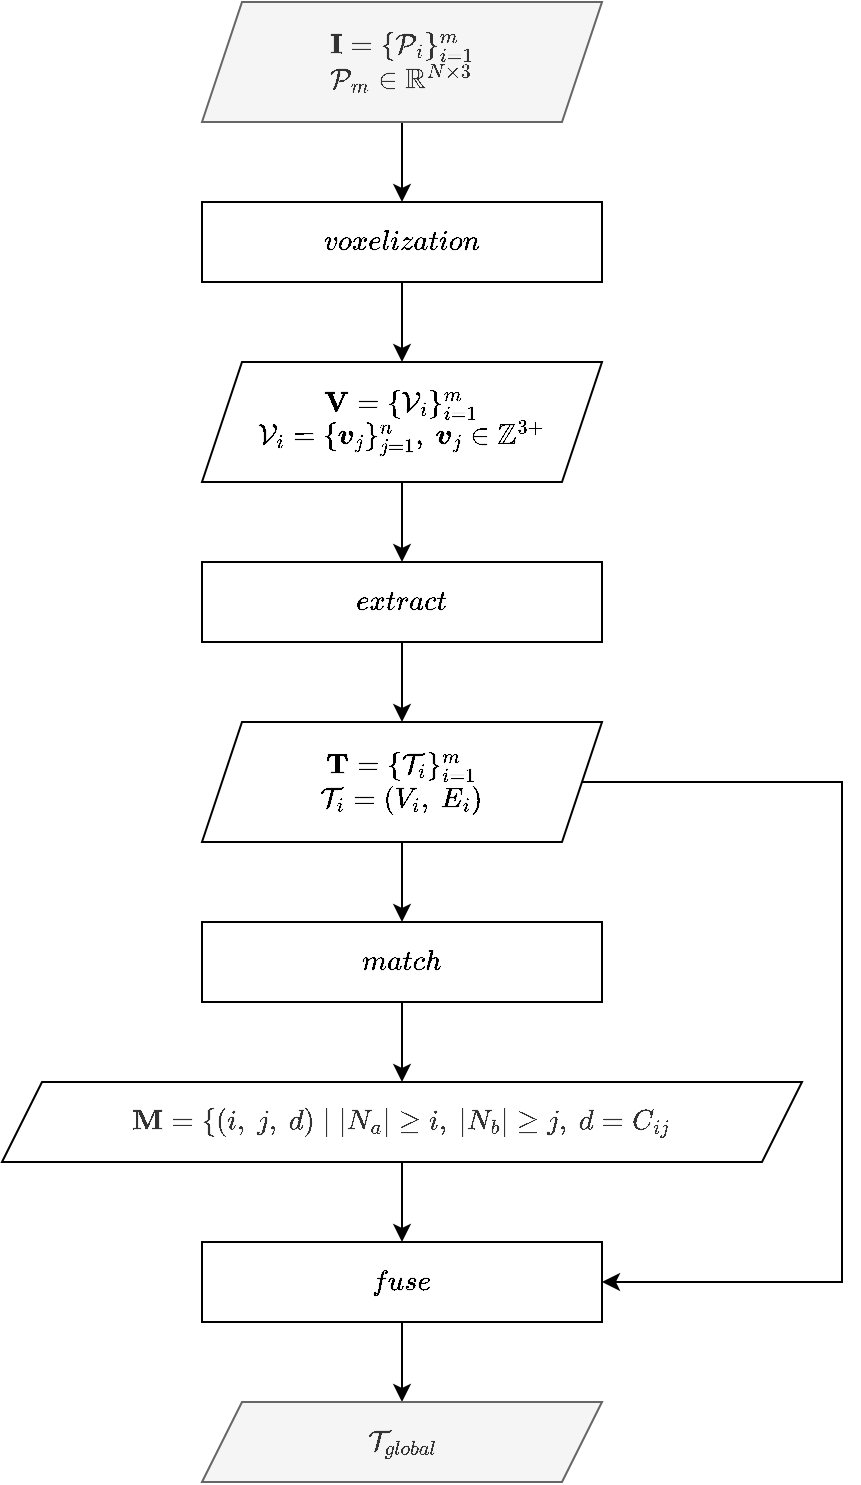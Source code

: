 <mxfile version="20.2.3" type="device" pages="4"><diagram id="SsSI85SUNnlSA7xlqWHE" name="All"><mxGraphModel dx="1360" dy="905" grid="1" gridSize="10" guides="1" tooltips="1" connect="1" arrows="1" fold="1" page="1" pageScale="1" pageWidth="827" pageHeight="1169" math="1" shadow="0"><root><mxCell id="0"/><mxCell id="1" parent="0"/><mxCell id="xeI4swB5w95TQ7HaHunN-5" style="edgeStyle=orthogonalEdgeStyle;rounded=0;orthogonalLoop=1;jettySize=auto;html=1;exitX=0.5;exitY=1;exitDx=0;exitDy=0;entryX=0.5;entryY=0;entryDx=0;entryDy=0;" parent="1" source="xeI4swB5w95TQ7HaHunN-2" target="xeI4swB5w95TQ7HaHunN-4" edge="1"><mxGeometry relative="1" as="geometry"/></mxCell><mxCell id="xeI4swB5w95TQ7HaHunN-2" value="\(voxelization\)" style="rounded=0;whiteSpace=wrap;html=1;" parent="1" vertex="1"><mxGeometry x="300" y="300" width="200" height="40" as="geometry"/></mxCell><mxCell id="xeI4swB5w95TQ7HaHunN-12" style="edgeStyle=orthogonalEdgeStyle;rounded=0;orthogonalLoop=1;jettySize=auto;html=1;exitX=0.5;exitY=1;exitDx=0;exitDy=0;entryX=0.5;entryY=0;entryDx=0;entryDy=0;" parent="1" source="xeI4swB5w95TQ7HaHunN-4" target="xeI4swB5w95TQ7HaHunN-11" edge="1"><mxGeometry relative="1" as="geometry"/></mxCell><mxCell id="xeI4swB5w95TQ7HaHunN-4" value="\(\mathbf{V} = \{\mathcal{V}_i\}_{i=1}^m\)&lt;br&gt;\(\mathcal{V}_i = \{\boldsymbol{v}_j\}_{j=1}^{n},\ \boldsymbol{v}_j \in \mathbb{Z}^{3+}\)" style="shape=parallelogram;perimeter=parallelogramPerimeter;whiteSpace=wrap;html=1;fixedSize=1;" parent="1" vertex="1"><mxGeometry x="300" y="380" width="200" height="60" as="geometry"/></mxCell><mxCell id="xeI4swB5w95TQ7HaHunN-14" style="edgeStyle=orthogonalEdgeStyle;rounded=0;orthogonalLoop=1;jettySize=auto;html=1;exitX=0.5;exitY=1;exitDx=0;exitDy=0;entryX=0.5;entryY=0;entryDx=0;entryDy=0;" parent="1" source="xeI4swB5w95TQ7HaHunN-11" target="xeI4swB5w95TQ7HaHunN-13" edge="1"><mxGeometry relative="1" as="geometry"/></mxCell><mxCell id="xeI4swB5w95TQ7HaHunN-11" value="\(extract\)" style="rounded=0;whiteSpace=wrap;html=1;" parent="1" vertex="1"><mxGeometry x="300" y="480" width="200" height="40" as="geometry"/></mxCell><mxCell id="xeI4swB5w95TQ7HaHunN-40" style="edgeStyle=orthogonalEdgeStyle;rounded=0;orthogonalLoop=1;jettySize=auto;html=1;exitX=0.5;exitY=1;exitDx=0;exitDy=0;entryX=0.5;entryY=0;entryDx=0;entryDy=0;" parent="1" source="xeI4swB5w95TQ7HaHunN-13" target="xeI4swB5w95TQ7HaHunN-25" edge="1"><mxGeometry relative="1" as="geometry"/></mxCell><mxCell id="xeI4swB5w95TQ7HaHunN-41" style="edgeStyle=orthogonalEdgeStyle;rounded=0;orthogonalLoop=1;jettySize=auto;html=1;exitX=1;exitY=0.5;exitDx=0;exitDy=0;entryX=1;entryY=0.5;entryDx=0;entryDy=0;" parent="1" source="xeI4swB5w95TQ7HaHunN-13" target="xeI4swB5w95TQ7HaHunN-29" edge="1"><mxGeometry relative="1" as="geometry"><Array as="points"><mxPoint x="620" y="590"/><mxPoint x="620" y="840"/></Array></mxGeometry></mxCell><mxCell id="xeI4swB5w95TQ7HaHunN-13" value="\(\mathbf{T} = \{\mathcal{T}_i\}_{i=1}^{m}\)&lt;br&gt;\(\mathcal{T}_i = (V_i,\ E_i)\)" style="shape=parallelogram;perimeter=parallelogramPerimeter;whiteSpace=wrap;html=1;fixedSize=1;" parent="1" vertex="1"><mxGeometry x="300" y="560" width="200" height="60" as="geometry"/></mxCell><mxCell id="xeI4swB5w95TQ7HaHunN-39" style="edgeStyle=orthogonalEdgeStyle;rounded=0;orthogonalLoop=1;jettySize=auto;html=1;exitX=0.5;exitY=1;exitDx=0;exitDy=0;entryX=0.5;entryY=0;entryDx=0;entryDy=0;" parent="1" source="xeI4swB5w95TQ7HaHunN-20" target="xeI4swB5w95TQ7HaHunN-2" edge="1"><mxGeometry relative="1" as="geometry"/></mxCell><mxCell id="xeI4swB5w95TQ7HaHunN-20" value="\(\mathbf{I} = \{\mathcal{P}_i\}_{i=1}^{m}\)&lt;br&gt;\(\mathcal{P}_m \in \mathbb{R}^{N \times 3}\)" style="shape=parallelogram;perimeter=parallelogramPerimeter;whiteSpace=wrap;html=1;fixedSize=1;fillColor=#f5f5f5;strokeColor=#666666;fontColor=#333333;" parent="1" vertex="1"><mxGeometry x="300" y="200" width="200" height="60" as="geometry"/></mxCell><mxCell id="xeI4swB5w95TQ7HaHunN-28" style="edgeStyle=orthogonalEdgeStyle;rounded=0;orthogonalLoop=1;jettySize=auto;html=1;exitX=0.5;exitY=1;exitDx=0;exitDy=0;entryX=0.5;entryY=0;entryDx=0;entryDy=0;" parent="1" source="xeI4swB5w95TQ7HaHunN-25" target="xeI4swB5w95TQ7HaHunN-27" edge="1"><mxGeometry relative="1" as="geometry"/></mxCell><mxCell id="xeI4swB5w95TQ7HaHunN-25" value="\(match\)" style="rounded=0;whiteSpace=wrap;html=1;" parent="1" vertex="1"><mxGeometry x="300" y="660" width="200" height="40" as="geometry"/></mxCell><mxCell id="xeI4swB5w95TQ7HaHunN-30" style="edgeStyle=orthogonalEdgeStyle;rounded=0;orthogonalLoop=1;jettySize=auto;html=1;exitX=0.5;exitY=1;exitDx=0;exitDy=0;entryX=0.5;entryY=0;entryDx=0;entryDy=0;" parent="1" source="xeI4swB5w95TQ7HaHunN-27" target="xeI4swB5w95TQ7HaHunN-29" edge="1"><mxGeometry relative="1" as="geometry"/></mxCell><mxCell id="xeI4swB5w95TQ7HaHunN-27" value="&lt;span style=&quot;color: rgb(51, 51, 51);&quot;&gt;\(\mathbf{M} = \{(i,\ j,\ d) \mid&amp;nbsp; |N_a| \geq i,\ |N_b|\geq j,\ d = C_{ij}\)&lt;/span&gt;" style="shape=parallelogram;perimeter=parallelogramPerimeter;whiteSpace=wrap;html=1;fixedSize=1;" parent="1" vertex="1"><mxGeometry x="200" y="740" width="400" height="40" as="geometry"/></mxCell><mxCell id="xeI4swB5w95TQ7HaHunN-32" style="edgeStyle=orthogonalEdgeStyle;rounded=0;orthogonalLoop=1;jettySize=auto;html=1;exitX=0.5;exitY=1;exitDx=0;exitDy=0;entryX=0.5;entryY=0;entryDx=0;entryDy=0;" parent="1" source="xeI4swB5w95TQ7HaHunN-29" target="xeI4swB5w95TQ7HaHunN-31" edge="1"><mxGeometry relative="1" as="geometry"/></mxCell><mxCell id="xeI4swB5w95TQ7HaHunN-29" value="\(fuse\)" style="rounded=0;whiteSpace=wrap;html=1;" parent="1" vertex="1"><mxGeometry x="300" y="820" width="200" height="40" as="geometry"/></mxCell><mxCell id="xeI4swB5w95TQ7HaHunN-31" value="\(\mathcal{T}_{global}\)" style="shape=parallelogram;perimeter=parallelogramPerimeter;whiteSpace=wrap;html=1;fixedSize=1;fillColor=#f5f5f5;strokeColor=#666666;fontColor=#333333;" parent="1" vertex="1"><mxGeometry x="300" y="900" width="200" height="40" as="geometry"/></mxCell></root></mxGraphModel></diagram><diagram id="JKsJAAB_P-0Mnz6x_KZa" name="Map extract"><mxGraphModel dx="533" dy="905" grid="1" gridSize="10" guides="1" tooltips="1" connect="1" arrows="1" fold="1" page="1" pageScale="1" pageWidth="827" pageHeight="1169" math="1" shadow="0"><root><mxCell id="0"/><mxCell id="1" parent="0"/><mxCell id="jEVakeDv9VU-7JQBtj2a-4" value="\(\mathcal{T}= (V,\ E),\ V \in \mathcal{R},\ V \subset \mathcal{V}\)" style="shape=parallelogram;perimeter=parallelogramPerimeter;whiteSpace=wrap;html=1;fixedSize=1;fillColor=#f5f5f5;fontColor=#333333;strokeColor=#666666;" parent="1" vertex="1"><mxGeometry x="2110" y="360" width="280" height="40" as="geometry"/></mxCell><mxCell id="jEVakeDv9VU-7JQBtj2a-3" value="\(\mathcal{T}= (V,\ E),\ V \in \mathcal{R},\ V \subset \mathcal{V}\)" style="shape=parallelogram;perimeter=parallelogramPerimeter;whiteSpace=wrap;html=1;fixedSize=1;fillColor=#f5f5f5;fontColor=#333333;strokeColor=#666666;" parent="1" vertex="1"><mxGeometry x="2100" y="360" width="280" height="40" as="geometry"/></mxCell><mxCell id="jEVakeDv9VU-7JQBtj2a-2" value="\(\mathcal{V}=\{\boldsymbol{v}_j\}_{j=1}^{n},\ \boldsymbol{v}_j \in \mathbb{Z}^{3+}\)" style="shape=parallelogram;perimeter=parallelogramPerimeter;whiteSpace=wrap;html=1;fixedSize=1;fillColor=#f5f5f5;fontColor=#333333;strokeColor=#666666;" parent="1" vertex="1"><mxGeometry x="1020" y="80" width="200" height="40" as="geometry"/></mxCell><mxCell id="jEVakeDv9VU-7JQBtj2a-1" value="\(\mathcal{V}=\{\boldsymbol{v}_j\}_{j=1}^{n},\ \boldsymbol{v}_j \in \mathbb{Z}^{3+}\)" style="shape=parallelogram;perimeter=parallelogramPerimeter;whiteSpace=wrap;html=1;fixedSize=1;fillColor=#f5f5f5;fontColor=#333333;strokeColor=#666666;" parent="1" vertex="1"><mxGeometry x="1010" y="80" width="200" height="40" as="geometry"/></mxCell><mxCell id="D-E9Be-YvBmKnxp2uU00-13" style="edgeStyle=orthogonalEdgeStyle;rounded=0;orthogonalLoop=1;jettySize=auto;html=1;exitX=0.5;exitY=1;exitDx=0;exitDy=0;" parent="1" source="D-E9Be-YvBmKnxp2uU00-1" target="D-E9Be-YvBmKnxp2uU00-2" edge="1"><mxGeometry relative="1" as="geometry"/></mxCell><mxCell id="D-E9Be-YvBmKnxp2uU00-60" style="edgeStyle=orthogonalEdgeStyle;rounded=0;orthogonalLoop=1;jettySize=auto;html=1;exitX=1;exitY=0.5;exitDx=0;exitDy=0;entryX=0;entryY=0.5;entryDx=0;entryDy=0;jumpStyle=arc;jumpSize=14;dashed=1;" parent="1" source="D-E9Be-YvBmKnxp2uU00-1" target="D-E9Be-YvBmKnxp2uU00-34" edge="1"><mxGeometry relative="1" as="geometry"><Array as="points"><mxPoint x="1340" y="100"/><mxPoint x="1340" y="460"/></Array></mxGeometry></mxCell><mxCell id="D-E9Be-YvBmKnxp2uU00-1" value="\(\mathcal{V}=\{\boldsymbol{v}_j\}_{j=1}^{n},\ \boldsymbol{v}_j \in \mathbb{Z}^{3+}\)" style="shape=parallelogram;perimeter=parallelogramPerimeter;whiteSpace=wrap;html=1;fixedSize=1;fillColor=#f5f5f5;fontColor=#333333;strokeColor=#666666;" parent="1" vertex="1"><mxGeometry x="1000" y="80" width="200" height="40" as="geometry"/></mxCell><mxCell id="D-E9Be-YvBmKnxp2uU00-8" style="edgeStyle=orthogonalEdgeStyle;rounded=0;orthogonalLoop=1;jettySize=auto;html=1;exitX=0.5;exitY=1;exitDx=0;exitDy=0;entryX=0.5;entryY=0;entryDx=0;entryDy=0;" parent="1" source="D-E9Be-YvBmKnxp2uU00-2" target="D-E9Be-YvBmKnxp2uU00-6" edge="1"><mxGeometry relative="1" as="geometry"/></mxCell><mxCell id="D-E9Be-YvBmKnxp2uU00-2" value="\(convolve\)" style="rounded=0;whiteSpace=wrap;html=1;" parent="1" vertex="1"><mxGeometry x="1000" y="160" width="200" height="40" as="geometry"/></mxCell><mxCell id="D-E9Be-YvBmKnxp2uU00-12" style="edgeStyle=orthogonalEdgeStyle;rounded=0;orthogonalLoop=1;jettySize=auto;html=1;exitX=0.5;exitY=1;exitDx=0;exitDy=0;entryX=0;entryY=0.5;entryDx=0;entryDy=0;" parent="1" source="D-E9Be-YvBmKnxp2uU00-3" target="D-E9Be-YvBmKnxp2uU00-2" edge="1"><mxGeometry relative="1" as="geometry"/></mxCell><mxCell id="D-E9Be-YvBmKnxp2uU00-3" value="\(\mathcal{K}_{stick}\)" style="shape=parallelogram;perimeter=parallelogramPerimeter;whiteSpace=wrap;html=1;fixedSize=1;" parent="1" vertex="1"><mxGeometry x="850" y="120" width="130" height="40" as="geometry"/></mxCell><mxCell id="D-E9Be-YvBmKnxp2uU00-11" style="edgeStyle=orthogonalEdgeStyle;rounded=0;orthogonalLoop=1;jettySize=auto;html=1;exitX=0.5;exitY=1;exitDx=0;exitDy=0;entryX=0.5;entryY=0;entryDx=0;entryDy=0;" parent="1" source="D-E9Be-YvBmKnxp2uU00-6" target="D-E9Be-YvBmKnxp2uU00-10" edge="1"><mxGeometry relative="1" as="geometry"/></mxCell><mxCell id="D-E9Be-YvBmKnxp2uU00-6" value="\(\mathcal{V}_{unobstructed}=\{\boldsymbol{v} \mid \boldsymbol{v}&amp;nbsp;\in convolve(\mathcal{V},\ \mathcal{K}_{stick}),\ \boldsymbol{v}_{obstruction} = 0\}\)" style="shape=parallelogram;perimeter=parallelogramPerimeter;whiteSpace=wrap;html=1;fixedSize=1;" parent="1" vertex="1"><mxGeometry x="880" y="240" width="440" height="40" as="geometry"/></mxCell><mxCell id="D-E9Be-YvBmKnxp2uU00-18" style="edgeStyle=orthogonalEdgeStyle;rounded=0;orthogonalLoop=1;jettySize=auto;html=1;exitX=0.5;exitY=1;exitDx=0;exitDy=0;entryX=0.5;entryY=0;entryDx=0;entryDy=0;" parent="1" source="D-E9Be-YvBmKnxp2uU00-10" target="D-E9Be-YvBmKnxp2uU00-17" edge="1"><mxGeometry relative="1" as="geometry"/></mxCell><mxCell id="D-E9Be-YvBmKnxp2uU00-10" value="\(dilate\)" style="rounded=0;whiteSpace=wrap;html=1;" parent="1" vertex="1"><mxGeometry x="1000" y="340" width="200" height="40" as="geometry"/></mxCell><mxCell id="D-E9Be-YvBmKnxp2uU00-33" style="edgeStyle=orthogonalEdgeStyle;rounded=0;orthogonalLoop=1;jettySize=auto;html=1;exitX=0.5;exitY=1;exitDx=0;exitDy=0;entryX=0;entryY=0.5;entryDx=0;entryDy=0;" parent="1" source="D-E9Be-YvBmKnxp2uU00-14" target="D-E9Be-YvBmKnxp2uU00-10" edge="1"><mxGeometry relative="1" as="geometry"/></mxCell><mxCell id="D-E9Be-YvBmKnxp2uU00-14" value="\(\mathcal{K}_{dilate}\)" style="shape=parallelogram;perimeter=parallelogramPerimeter;whiteSpace=wrap;html=1;fixedSize=1;" parent="1" vertex="1"><mxGeometry x="850" y="300" width="130" height="40" as="geometry"/></mxCell><mxCell id="D-E9Be-YvBmKnxp2uU00-22" style="edgeStyle=orthogonalEdgeStyle;rounded=0;orthogonalLoop=1;jettySize=auto;html=1;exitX=0.5;exitY=1;exitDx=0;exitDy=0;" parent="1" source="D-E9Be-YvBmKnxp2uU00-16" target="D-E9Be-YvBmKnxp2uU00-21" edge="1"><mxGeometry relative="1" as="geometry"/></mxCell><mxCell id="D-E9Be-YvBmKnxp2uU00-16" value="\(largest\ connected\ component\)" style="rounded=0;whiteSpace=wrap;html=1;" parent="1" vertex="1"><mxGeometry x="960" y="520" width="280" height="40" as="geometry"/></mxCell><mxCell id="D-E9Be-YvBmKnxp2uU00-19" style="edgeStyle=orthogonalEdgeStyle;rounded=0;orthogonalLoop=1;jettySize=auto;html=1;exitX=0.5;exitY=1;exitDx=0;exitDy=0;entryX=0.5;entryY=0;entryDx=0;entryDy=0;" parent="1" source="D-E9Be-YvBmKnxp2uU00-17" target="D-E9Be-YvBmKnxp2uU00-16" edge="1"><mxGeometry relative="1" as="geometry"/></mxCell><mxCell id="D-E9Be-YvBmKnxp2uU00-17" value="\(\mathcal{V}_{dilated},\ \mathcal{V}_{unobstructed} \in \mathcal{V}_{dilated}\)" style="shape=parallelogram;perimeter=parallelogramPerimeter;whiteSpace=wrap;html=1;fixedSize=1;" parent="1" vertex="1"><mxGeometry x="960" y="440" width="280" height="40" as="geometry"/></mxCell><mxCell id="D-E9Be-YvBmKnxp2uU00-59" style="edgeStyle=orthogonalEdgeStyle;rounded=0;orthogonalLoop=1;jettySize=auto;html=1;exitX=0.5;exitY=1;exitDx=0;exitDy=0;entryX=0.5;entryY=0;entryDx=0;entryDy=0;jumpStyle=arc;jumpSize=14;dashed=1;" parent="1" source="D-E9Be-YvBmKnxp2uU00-21" target="D-E9Be-YvBmKnxp2uU00-23" edge="1"><mxGeometry relative="1" as="geometry"><Array as="points"><mxPoint x="1100" y="720"/><mxPoint x="1380" y="720"/><mxPoint x="1380" y="80"/><mxPoint x="1720" y="80"/></Array></mxGeometry></mxCell><mxCell id="D-E9Be-YvBmKnxp2uU00-21" value="\(\mathcal{G}_{navigation} = \{V,\ E\},\ V \in \mathcal{V}_{dilated}\)" style="shape=parallelogram;perimeter=parallelogramPerimeter;whiteSpace=wrap;html=1;fixedSize=1;" parent="1" vertex="1"><mxGeometry x="960" y="600" width="280" height="40" as="geometry"/></mxCell><mxCell id="D-E9Be-YvBmKnxp2uU00-26" style="edgeStyle=orthogonalEdgeStyle;rounded=0;orthogonalLoop=1;jettySize=auto;html=1;exitX=0.5;exitY=1;exitDx=0;exitDy=0;entryX=0.5;entryY=0;entryDx=0;entryDy=0;" parent="1" source="D-E9Be-YvBmKnxp2uU00-23" target="D-E9Be-YvBmKnxp2uU00-25" edge="1"><mxGeometry relative="1" as="geometry"/></mxCell><mxCell id="D-E9Be-YvBmKnxp2uU00-23" value="\(horizontal\ distance\ field\ maxima\)" style="rounded=0;whiteSpace=wrap;html=1;" parent="1" vertex="1"><mxGeometry x="1580" y="120" width="280" height="40" as="geometry"/></mxCell><mxCell id="D-E9Be-YvBmKnxp2uU00-30" style="edgeStyle=orthogonalEdgeStyle;rounded=0;orthogonalLoop=1;jettySize=auto;html=1;exitX=0.5;exitY=1;exitDx=0;exitDy=0;entryX=0.5;entryY=0;entryDx=0;entryDy=0;" parent="1" source="D-E9Be-YvBmKnxp2uU00-25" target="D-E9Be-YvBmKnxp2uU00-29" edge="1"><mxGeometry relative="1" as="geometry"/></mxCell><mxCell id="D-E9Be-YvBmKnxp2uU00-25" value="\(HDF_{max} = \{\boldsymbol{v} \mid dist(\boldsymbol{v}&amp;nbsp;\geq max \{dist(\boldsymbol{v_r}&amp;nbsp;\mid \boldsymbol{v_r}&amp;nbsp;\in radius(\boldsymbol{v},\ r))\}\}\)" style="shape=parallelogram;perimeter=parallelogramPerimeter;whiteSpace=wrap;html=1;fixedSize=1;" parent="1" vertex="1"><mxGeometry x="1500" y="200" width="440" height="40" as="geometry"/></mxCell><mxCell id="D-E9Be-YvBmKnxp2uU00-28" style="edgeStyle=orthogonalEdgeStyle;rounded=0;orthogonalLoop=1;jettySize=auto;html=1;exitX=0.5;exitY=1;exitDx=0;exitDy=0;entryX=0;entryY=0.5;entryDx=0;entryDy=0;" parent="1" source="D-E9Be-YvBmKnxp2uU00-27" target="D-E9Be-YvBmKnxp2uU00-25" edge="1"><mxGeometry relative="1" as="geometry"/></mxCell><mxCell id="D-E9Be-YvBmKnxp2uU00-27" value="\(r \in \mathbb{R}^+\)" style="shape=parallelogram;perimeter=parallelogramPerimeter;whiteSpace=wrap;html=1;fixedSize=1;" parent="1" vertex="1"><mxGeometry x="1370" y="160" width="130" height="40" as="geometry"/></mxCell><mxCell id="D-E9Be-YvBmKnxp2uU00-32" style="edgeStyle=orthogonalEdgeStyle;rounded=0;orthogonalLoop=1;jettySize=auto;html=1;exitX=0.5;exitY=1;exitDx=0;exitDy=0;" parent="1" source="D-E9Be-YvBmKnxp2uU00-29" target="D-E9Be-YvBmKnxp2uU00-31" edge="1"><mxGeometry relative="1" as="geometry"/></mxCell><mxCell id="D-E9Be-YvBmKnxp2uU00-29" value="\(optimal\ view\ estimation\)" style="rounded=0;whiteSpace=wrap;html=1;" parent="1" vertex="1"><mxGeometry x="1620" y="280" width="200" height="40" as="geometry"/></mxCell><mxCell id="D-E9Be-YvBmKnxp2uU00-38" style="edgeStyle=orthogonalEdgeStyle;rounded=0;orthogonalLoop=1;jettySize=auto;html=1;exitX=0.5;exitY=1;exitDx=0;exitDy=0;entryX=0.5;entryY=0;entryDx=0;entryDy=0;" parent="1" source="D-E9Be-YvBmKnxp2uU00-31" target="D-E9Be-YvBmKnxp2uU00-34" edge="1"><mxGeometry relative="1" as="geometry"/></mxCell><mxCell id="D-E9Be-YvBmKnxp2uU00-31" value="\(views = \{\boldsymbol{v_c} + (0, h, 0) \mid \boldsymbol{v} \in HDF_{max}\}\)" style="shape=parallelogram;perimeter=parallelogramPerimeter;whiteSpace=wrap;html=1;fixedSize=1;" parent="1" vertex="1"><mxGeometry x="1540" y="360" width="360" height="40" as="geometry"/></mxCell><mxCell id="D-E9Be-YvBmKnxp2uU00-42" style="edgeStyle=orthogonalEdgeStyle;rounded=0;orthogonalLoop=1;jettySize=auto;html=1;exitX=0.5;exitY=1;exitDx=0;exitDy=0;entryX=0.5;entryY=0;entryDx=0;entryDy=0;" parent="1" source="D-E9Be-YvBmKnxp2uU00-34" target="D-E9Be-YvBmKnxp2uU00-35" edge="1"><mxGeometry relative="1" as="geometry"><Array as="points"><mxPoint x="1720" y="480"/></Array></mxGeometry></mxCell><mxCell id="D-E9Be-YvBmKnxp2uU00-34" value="\(visibility\)" style="rounded=0;whiteSpace=wrap;html=1;" parent="1" vertex="1"><mxGeometry x="1620" y="440" width="200" height="40" as="geometry"/></mxCell><mxCell id="D-E9Be-YvBmKnxp2uU00-41" style="edgeStyle=orthogonalEdgeStyle;rounded=0;orthogonalLoop=1;jettySize=auto;html=1;exitX=0.5;exitY=1;exitDx=0;exitDy=0;entryX=0.5;entryY=0;entryDx=0;entryDy=0;" parent="1" source="D-E9Be-YvBmKnxp2uU00-35" target="D-E9Be-YvBmKnxp2uU00-37" edge="1"><mxGeometry relative="1" as="geometry"/></mxCell><mxCell id="D-E9Be-YvBmKnxp2uU00-35" value="\(visibility_{views} = \{visibility(\boldsymbol{x}) \mid \boldsymbol{x} \in views\}\)" style="shape=parallelogram;perimeter=parallelogramPerimeter;whiteSpace=wrap;html=1;fixedSize=1;" parent="1" vertex="1"><mxGeometry x="1540" y="520" width="360" height="40" as="geometry"/></mxCell><mxCell id="D-E9Be-YvBmKnxp2uU00-45" style="edgeStyle=orthogonalEdgeStyle;rounded=0;orthogonalLoop=1;jettySize=auto;html=1;exitX=0.5;exitY=1;exitDx=0;exitDy=0;entryX=0.5;entryY=0;entryDx=0;entryDy=0;" parent="1" source="D-E9Be-YvBmKnxp2uU00-36" target="D-E9Be-YvBmKnxp2uU00-44" edge="1"><mxGeometry relative="1" as="geometry"><Array as="points"><mxPoint x="1720" y="740"/><mxPoint x="1720" y="740"/></Array></mxGeometry></mxCell><mxCell id="D-E9Be-YvBmKnxp2uU00-36" value="\(\mathbf{C}_{visibility} = \{c_i\}_{i=1}^{|views|},\ c_i \in \mathbb{Z}^+\)" style="shape=parallelogram;perimeter=parallelogramPerimeter;whiteSpace=wrap;html=1;fixedSize=1;" parent="1" vertex="1"><mxGeometry x="1580" y="680" width="280" height="40" as="geometry"/></mxCell><mxCell id="D-E9Be-YvBmKnxp2uU00-43" style="edgeStyle=orthogonalEdgeStyle;rounded=0;orthogonalLoop=1;jettySize=auto;html=1;exitX=0.5;exitY=1;exitDx=0;exitDy=0;" parent="1" source="D-E9Be-YvBmKnxp2uU00-37" target="D-E9Be-YvBmKnxp2uU00-36" edge="1"><mxGeometry relative="1" as="geometry"/></mxCell><mxCell id="D-E9Be-YvBmKnxp2uU00-37" value="\(markov\ clustering\)" style="rounded=0;whiteSpace=wrap;html=1;" parent="1" vertex="1"><mxGeometry x="1620" y="600" width="200" height="40" as="geometry"/></mxCell><mxCell id="D-E9Be-YvBmKnxp2uU00-47" style="edgeStyle=orthogonalEdgeStyle;rounded=0;orthogonalLoop=1;jettySize=auto;html=1;exitX=0.5;exitY=1;exitDx=0;exitDy=0;entryX=0.5;entryY=0;entryDx=0;entryDy=0;" parent="1" source="D-E9Be-YvBmKnxp2uU00-44" target="D-E9Be-YvBmKnxp2uU00-46" edge="1"><mxGeometry relative="1" as="geometry"/></mxCell><mxCell id="D-E9Be-YvBmKnxp2uU00-44" value="\(label\ transfer\)" style="rounded=0;whiteSpace=wrap;html=1;" parent="1" vertex="1"><mxGeometry x="1620" y="760" width="200" height="40" as="geometry"/></mxCell><mxCell id="D-E9Be-YvBmKnxp2uU00-49" style="edgeStyle=orthogonalEdgeStyle;rounded=0;orthogonalLoop=1;jettySize=auto;html=1;exitX=0.5;exitY=1;exitDx=0;exitDy=0;entryX=0.5;entryY=0;entryDx=0;entryDy=0;" parent="1" source="D-E9Be-YvBmKnxp2uU00-46" target="D-E9Be-YvBmKnxp2uU00-48" edge="1"><mxGeometry relative="1" as="geometry"/></mxCell><mxCell id="D-E9Be-YvBmKnxp2uU00-46" value="\(room: \mathbb{Z}^{3+} \mapsto \mathbb{Z}\)&lt;br&gt;\(room(\boldsymbol{v}) = c,\ c \in \mathbf{C}_{visibility},\ \boldsymbol{v}&amp;nbsp;\in \mathcal{V}\)" style="shape=parallelogram;perimeter=parallelogramPerimeter;whiteSpace=wrap;html=1;fixedSize=1;" parent="1" vertex="1"><mxGeometry x="1580" y="840" width="280" height="60" as="geometry"/></mxCell><mxCell id="D-E9Be-YvBmKnxp2uU00-51" style="edgeStyle=orthogonalEdgeStyle;rounded=0;orthogonalLoop=1;jettySize=auto;html=1;exitX=0.5;exitY=1;exitDx=0;exitDy=0;entryX=0.5;entryY=0;entryDx=0;entryDy=0;" parent="1" source="D-E9Be-YvBmKnxp2uU00-48" edge="1"><mxGeometry relative="1" as="geometry"><mxPoint x="1720" y="1020" as="targetPoint"/></mxGeometry></mxCell><mxCell id="D-E9Be-YvBmKnxp2uU00-48" value="\(label\ propagation\)" style="rounded=0;whiteSpace=wrap;html=1;" parent="1" vertex="1"><mxGeometry x="1620" y="940" width="200" height="40" as="geometry"/></mxCell><mxCell id="D-E9Be-YvBmKnxp2uU00-62" style="edgeStyle=orthogonalEdgeStyle;rounded=0;orthogonalLoop=1;jettySize=auto;html=1;exitX=0.5;exitY=1;exitDx=0;exitDy=0;entryX=0.5;entryY=0;entryDx=0;entryDy=0;jumpStyle=arc;jumpSize=13;dashed=1;" parent="1" source="D-E9Be-YvBmKnxp2uU00-50" target="D-E9Be-YvBmKnxp2uU00-55" edge="1"><mxGeometry relative="1" as="geometry"><Array as="points"><mxPoint x="1750" y="1120"/><mxPoint x="2080" y="1120"/><mxPoint x="2080" y="80"/><mxPoint x="2321" y="80"/></Array></mxGeometry></mxCell><mxCell id="D-E9Be-YvBmKnxp2uU00-50" value="\(room^{(t)}: \mathbb{Z}^{3+} \mapsto \mathbb{Z}\)&lt;br&gt;\(room^{(t)}(\boldsymbol{v}) = c,\ c \in \mathbf{C}_{visibility},\ \boldsymbol{v}&amp;nbsp;\in \mathcal{V}\)" style="shape=parallelogram;perimeter=parallelogramPerimeter;whiteSpace=wrap;html=1;fixedSize=1;" parent="1" vertex="1"><mxGeometry x="1580" y="1020" width="280" height="60" as="geometry"/></mxCell><mxCell id="D-E9Be-YvBmKnxp2uU00-54" style="edgeStyle=orthogonalEdgeStyle;rounded=0;orthogonalLoop=1;jettySize=auto;html=1;exitX=0.5;exitY=1;exitDx=0;exitDy=0;entryX=0.5;entryY=0;entryDx=0;entryDy=0;" parent="1" source="D-E9Be-YvBmKnxp2uU00-52" target="D-E9Be-YvBmKnxp2uU00-53" edge="1"><mxGeometry relative="1" as="geometry"/></mxCell><mxCell id="D-E9Be-YvBmKnxp2uU00-67" style="edgeStyle=orthogonalEdgeStyle;rounded=0;jumpStyle=arc;jumpSize=13;orthogonalLoop=1;jettySize=auto;html=1;exitX=0;exitY=0.5;exitDx=0;exitDy=0;dashed=1;startArrow=classic;startFill=1;endArrow=none;endFill=0;" parent="1" source="D-E9Be-YvBmKnxp2uU00-52" edge="1"><mxGeometry relative="1" as="geometry"><mxPoint x="1720.0" y="80" as="targetPoint"/><Array as="points"><mxPoint x="1990" y="300"/><mxPoint x="1990" y="80"/></Array></mxGeometry></mxCell><mxCell id="D-E9Be-YvBmKnxp2uU00-52" value="\(topometric\ map\)" style="rounded=0;whiteSpace=wrap;html=1;" parent="1" vertex="1"><mxGeometry x="2130" y="280" width="200" height="40" as="geometry"/></mxCell><mxCell id="D-E9Be-YvBmKnxp2uU00-53" value="\(\mathcal{T}= (V,\ E),\ V \in \mathcal{R},\ V \subset \mathcal{V}\)" style="shape=parallelogram;perimeter=parallelogramPerimeter;whiteSpace=wrap;html=1;fixedSize=1;fillColor=#f5f5f5;fontColor=#333333;strokeColor=#666666;" parent="1" vertex="1"><mxGeometry x="2090" y="360" width="280" height="40" as="geometry"/></mxCell><mxCell id="D-E9Be-YvBmKnxp2uU00-57" style="edgeStyle=orthogonalEdgeStyle;rounded=0;orthogonalLoop=1;jettySize=auto;html=1;exitX=0.5;exitY=1;exitDx=0;exitDy=0;entryX=0.5;entryY=0;entryDx=0;entryDy=0;" parent="1" source="D-E9Be-YvBmKnxp2uU00-55" target="D-E9Be-YvBmKnxp2uU00-56" edge="1"><mxGeometry relative="1" as="geometry"/></mxCell><mxCell id="D-E9Be-YvBmKnxp2uU00-55" value="\(split\)" style="rounded=0;whiteSpace=wrap;html=1;" parent="1" vertex="1"><mxGeometry x="2130" y="120" width="200" height="40" as="geometry"/></mxCell><mxCell id="D-E9Be-YvBmKnxp2uU00-58" style="edgeStyle=orthogonalEdgeStyle;rounded=0;orthogonalLoop=1;jettySize=auto;html=1;exitX=0.5;exitY=1;exitDx=0;exitDy=0;entryX=0.5;entryY=0;entryDx=0;entryDy=0;" parent="1" source="D-E9Be-YvBmKnxp2uU00-56" target="D-E9Be-YvBmKnxp2uU00-52" edge="1"><mxGeometry relative="1" as="geometry"/></mxCell><mxCell id="D-E9Be-YvBmKnxp2uU00-56" value="\(\mathcal{R} = \{\mathcal{V}_r \mid \mathcal{V}_r&amp;nbsp;\subset \mathcal{V},\ \forall \boldsymbol{v} \in \mathcal{V}_r:\ room^{(t)}(\boldsymbol{v}) = r&lt;br&gt;\}\)" style="shape=parallelogram;perimeter=parallelogramPerimeter;whiteSpace=wrap;html=1;fixedSize=1;" parent="1" vertex="1"><mxGeometry x="2030" y="200" width="400" height="40" as="geometry"/></mxCell><mxCell id="D-E9Be-YvBmKnxp2uU00-65" style="edgeStyle=orthogonalEdgeStyle;rounded=0;jumpStyle=arc;jumpSize=13;orthogonalLoop=1;jettySize=auto;html=1;exitX=0.5;exitY=1;exitDx=0;exitDy=0;entryX=0;entryY=0.5;entryDx=0;entryDy=0;" parent="1" source="D-E9Be-YvBmKnxp2uU00-64" target="D-E9Be-YvBmKnxp2uU00-31" edge="1"><mxGeometry relative="1" as="geometry"/></mxCell><mxCell id="D-E9Be-YvBmKnxp2uU00-64" value="\(h \in \mathbb{R}\)" style="shape=parallelogram;perimeter=parallelogramPerimeter;whiteSpace=wrap;html=1;fixedSize=1;" parent="1" vertex="1"><mxGeometry x="1370" y="320" width="130" height="40" as="geometry"/></mxCell></root></mxGraphModel></diagram><diagram id="0bGv8qSaXiTWkMguqaXh" name="Map match"><mxGraphModel dx="111" dy="624" grid="1" gridSize="10" guides="1" tooltips="1" connect="1" arrows="1" fold="1" page="1" pageScale="1" pageWidth="827" pageHeight="1169" math="1" shadow="0"><root><mxCell id="0"/><mxCell id="1" parent="0"/><mxCell id="mu4aEtOfTWg-AzYpu6wM-3" value="&lt;div&gt;\(\mathbf{M} = \{(i,\ j) \mid |V_a| \geq i,\ |V_b| \geq j\}\)&lt;/div&gt;" style="shape=parallelogram;perimeter=parallelogramPerimeter;whiteSpace=wrap;html=1;fixedSize=1;fillColor=#f5f5f5;fontColor=#333333;strokeColor=#666666;" parent="1" vertex="1"><mxGeometry x="1100" y="900" width="360" height="65" as="geometry"/></mxCell><mxCell id="ujlIcQzfG8rUftj_M6HS-1" value="&lt;div&gt;\(\mathbf{M} = \{(i,\ j) \mid |V_a| \geq i,\ |V_b| \geq j\}\)&lt;/div&gt;" style="shape=parallelogram;perimeter=parallelogramPerimeter;whiteSpace=wrap;html=1;fixedSize=1;fillColor=#f5f5f5;fontColor=#333333;strokeColor=#666666;" parent="1" vertex="1"><mxGeometry x="1080" y="900" width="360" height="65" as="geometry"/></mxCell><mxCell id="mu4aEtOfTWg-AzYpu6wM-2" value="\(\mathbf{T} = (\mathcal{T}_a,\ \mathcal{T}_b)\)&lt;br&gt;\(\mathcal{T}_i = (V_i,\ E_i)\)" style="shape=parallelogram;perimeter=parallelogramPerimeter;whiteSpace=wrap;html=1;fixedSize=1;fillColor=#f5f5f5;fontColor=#333333;strokeColor=#666666;" parent="1" vertex="1"><mxGeometry x="1180" y="235" width="200" height="60" as="geometry"/></mxCell><mxCell id="mu4aEtOfTWg-AzYpu6wM-1" value="\(\mathbf{T} = (\mathcal{T}_a,\ \mathcal{T}_b)\)&lt;br&gt;\(\mathcal{T}_i = (V_i,\ E_i)\)" style="shape=parallelogram;perimeter=parallelogramPerimeter;whiteSpace=wrap;html=1;fixedSize=1;fillColor=#f5f5f5;fontColor=#333333;strokeColor=#666666;" parent="1" vertex="1"><mxGeometry x="1160" y="235" width="200" height="60" as="geometry"/></mxCell><mxCell id="7Ohx6quIG1drkiq_Tlva-1" style="edgeStyle=orthogonalEdgeStyle;rounded=0;orthogonalLoop=1;jettySize=auto;html=1;exitX=0.5;exitY=1;exitDx=0;exitDy=0;entryX=0.5;entryY=0;entryDx=0;entryDy=0;" parent="1" source="7Ohx6quIG1drkiq_Tlva-3" target="7Ohx6quIG1drkiq_Tlva-5" edge="1"><mxGeometry relative="1" as="geometry"/></mxCell><mxCell id="7Ohx6quIG1drkiq_Tlva-2" style="edgeStyle=orthogonalEdgeStyle;rounded=0;orthogonalLoop=1;jettySize=auto;html=1;exitX=1;exitY=0.5;exitDx=0;exitDy=0;entryX=1;entryY=0.5;entryDx=0;entryDy=0;" parent="1" source="7Ohx6quIG1drkiq_Tlva-3" target="7Ohx6quIG1drkiq_Tlva-9" edge="1"><mxGeometry relative="1" as="geometry"><Array as="points"><mxPoint x="1421" y="265"/><mxPoint x="1421" y="515"/></Array></mxGeometry></mxCell><mxCell id="7Ohx6quIG1drkiq_Tlva-3" value="\(\mathbf{T} = (\mathcal{T}_a,\ \mathcal{T}_b)\)&lt;br&gt;\(\mathcal{T}_i = (N_i,\ E_i)\)" style="shape=parallelogram;perimeter=parallelogramPerimeter;whiteSpace=wrap;html=1;fixedSize=1;fillColor=#f5f5f5;fontColor=#333333;strokeColor=#666666;" parent="1" vertex="1"><mxGeometry x="1141" y="235" width="200" height="60" as="geometry"/></mxCell><mxCell id="7Ohx6quIG1drkiq_Tlva-4" style="edgeStyle=orthogonalEdgeStyle;rounded=0;orthogonalLoop=1;jettySize=auto;html=1;exitX=0.5;exitY=1;exitDx=0;exitDy=0;entryX=0.5;entryY=0;entryDx=0;entryDy=0;" parent="1" source="7Ohx6quIG1drkiq_Tlva-5" target="7Ohx6quIG1drkiq_Tlva-7" edge="1"><mxGeometry relative="1" as="geometry"/></mxCell><mxCell id="7Ohx6quIG1drkiq_Tlva-5" value="\(embed\ geometry\)" style="rounded=0;whiteSpace=wrap;html=1;" parent="1" vertex="1"><mxGeometry x="1141" y="335" width="200" height="40" as="geometry"/></mxCell><mxCell id="7Ohx6quIG1drkiq_Tlva-6" style="edgeStyle=orthogonalEdgeStyle;rounded=0;orthogonalLoop=1;jettySize=auto;html=1;exitX=0.5;exitY=1;exitDx=0;exitDy=0;entryX=0.5;entryY=0;entryDx=0;entryDy=0;" parent="1" source="7Ohx6quIG1drkiq_Tlva-7" target="7Ohx6quIG1drkiq_Tlva-9" edge="1"><mxGeometry relative="1" as="geometry"/></mxCell><mxCell id="7Ohx6quIG1drkiq_Tlva-7" value="\(\mathbf{F}_{g} = (F_{g,a},\ F_{g,b}) ,\ F_{g,i} \in \mathbb{R}^{|N_i| \times d_g}\)" style="shape=parallelogram;perimeter=parallelogramPerimeter;whiteSpace=wrap;html=1;fixedSize=1;" parent="1" vertex="1"><mxGeometry x="1091" y="415" width="300" height="40" as="geometry"/></mxCell><mxCell id="7Ohx6quIG1drkiq_Tlva-8" style="edgeStyle=orthogonalEdgeStyle;rounded=0;orthogonalLoop=1;jettySize=auto;html=1;exitX=0.5;exitY=1;exitDx=0;exitDy=0;entryX=0.5;entryY=0;entryDx=0;entryDy=0;" parent="1" source="7Ohx6quIG1drkiq_Tlva-9" target="7Ohx6quIG1drkiq_Tlva-11" edge="1"><mxGeometry relative="1" as="geometry"/></mxCell><mxCell id="7Ohx6quIG1drkiq_Tlva-9" value="\(contextual\ embeding\)" style="rounded=0;whiteSpace=wrap;html=1;" parent="1" vertex="1"><mxGeometry x="1141" y="495" width="200" height="40" as="geometry"/></mxCell><mxCell id="7Ohx6quIG1drkiq_Tlva-10" style="edgeStyle=orthogonalEdgeStyle;rounded=0;orthogonalLoop=1;jettySize=auto;html=1;exitX=0.5;exitY=1;exitDx=0;exitDy=0;entryX=0.5;entryY=0;entryDx=0;entryDy=0;" parent="1" source="7Ohx6quIG1drkiq_Tlva-11" target="7Ohx6quIG1drkiq_Tlva-13" edge="1"><mxGeometry relative="1" as="geometry"/></mxCell><mxCell id="7Ohx6quIG1drkiq_Tlva-11" value="\(\mathbf{F}_{n} = (F_{n,a},\ F_{n,b}) ,\ F_{n,i} \in \mathbb{R}^{|N_i| \times d_n}\)" style="shape=parallelogram;perimeter=parallelogramPerimeter;whiteSpace=wrap;html=1;fixedSize=1;" parent="1" vertex="1"><mxGeometry x="1091" y="575" width="300" height="40" as="geometry"/></mxCell><mxCell id="7Ohx6quIG1drkiq_Tlva-12" style="edgeStyle=orthogonalEdgeStyle;rounded=0;orthogonalLoop=1;jettySize=auto;html=1;exitX=0.5;exitY=1;exitDx=0;exitDy=0;entryX=0.5;entryY=0;entryDx=0;entryDy=0;" parent="1" source="7Ohx6quIG1drkiq_Tlva-13" target="7Ohx6quIG1drkiq_Tlva-15" edge="1"><mxGeometry relative="1" as="geometry"/></mxCell><mxCell id="7Ohx6quIG1drkiq_Tlva-13" value="\(similarity\)" style="rounded=0;whiteSpace=wrap;html=1;" parent="1" vertex="1"><mxGeometry x="1141" y="655" width="200" height="40" as="geometry"/></mxCell><mxCell id="7Ohx6quIG1drkiq_Tlva-14" style="edgeStyle=orthogonalEdgeStyle;rounded=0;orthogonalLoop=1;jettySize=auto;html=1;exitX=0.5;exitY=1;exitDx=0;exitDy=0;entryX=0.5;entryY=0;entryDx=0;entryDy=0;" parent="1" source="7Ohx6quIG1drkiq_Tlva-15" target="7Ohx6quIG1drkiq_Tlva-18" edge="1"><mxGeometry relative="1" as="geometry"/></mxCell><mxCell id="7Ohx6quIG1drkiq_Tlva-15" value="\(C \in \mathbb{R}^{|N_a| \times |N_b|},\ C_{ij} = ||row_i(F_{n,a}) - row_j(F_{n,b})||\)" style="shape=parallelogram;perimeter=parallelogramPerimeter;whiteSpace=wrap;html=1;fixedSize=1;" parent="1" vertex="1"><mxGeometry x="1071" y="740" width="340" height="40" as="geometry"/></mxCell><mxCell id="7Ohx6quIG1drkiq_Tlva-17" style="edgeStyle=orthogonalEdgeStyle;rounded=0;orthogonalLoop=1;jettySize=auto;html=1;exitX=0.5;exitY=1;exitDx=0;exitDy=0;entryX=0.5;entryY=0;entryDx=0;entryDy=0;" parent="1" source="7Ohx6quIG1drkiq_Tlva-18" target="7Ohx6quIG1drkiq_Tlva-19" edge="1"><mxGeometry relative="1" as="geometry"/></mxCell><mxCell id="7Ohx6quIG1drkiq_Tlva-18" value="\(hypothesis\ growing\)" style="rounded=0;whiteSpace=wrap;html=1;" parent="1" vertex="1"><mxGeometry x="1141" y="820" width="200" height="40" as="geometry"/></mxCell><mxCell id="7Ohx6quIG1drkiq_Tlva-19" value="&lt;div&gt;\(\mathbf{M} = \{(i,\ j,\ d) \mid&amp;nbsp; |N_a| \geq i,\ |N_b|\geq j,\ d = C_{ij}\)&lt;/div&gt;" style="shape=parallelogram;perimeter=parallelogramPerimeter;whiteSpace=wrap;html=1;fixedSize=1;fillColor=#f5f5f5;fontColor=#333333;strokeColor=#666666;" parent="1" vertex="1"><mxGeometry x="1061" y="900" width="360" height="65" as="geometry"/></mxCell></root></mxGraphModel></diagram><diagram id="g1bSYnZ7za8nX9NPjSJ2" name="Map fuse"><mxGraphModel dx="-877" dy="517" grid="1" gridSize="10" guides="1" tooltips="1" connect="1" arrows="1" fold="1" page="1" pageScale="1" pageWidth="827" pageHeight="1169" math="1" shadow="0"><root><mxCell id="0"/><mxCell id="1" parent="0"/><mxCell id="KLUUiMUN-A8I8fQbF430-6" value="&lt;span style=&quot;&quot;&gt;\(\mathcal{T}_{global}= (V_{global},\ E_{global})\)&lt;/span&gt;" style="shape=parallelogram;perimeter=parallelogramPerimeter;whiteSpace=wrap;html=1;fixedSize=1;fillColor=#f5f5f5;fontColor=#333333;strokeColor=#666666;" parent="1" vertex="1"><mxGeometry x="1991" y="840" width="200" height="40" as="geometry"/></mxCell><mxCell id="KLUUiMUN-A8I8fQbF430-5" value="&lt;span style=&quot;&quot;&gt;\(\mathcal{T}_{global}= (V_{global},\ E_{global})\)&lt;/span&gt;" style="shape=parallelogram;perimeter=parallelogramPerimeter;whiteSpace=wrap;html=1;fixedSize=1;fillColor=#f5f5f5;fontColor=#333333;strokeColor=#666666;" parent="1" vertex="1"><mxGeometry x="1981" y="840" width="200" height="40" as="geometry"/></mxCell><mxCell id="KLUUiMUN-A8I8fQbF430-4" value="\(\mathbf{T} = (\mathcal{T}_a,\ \mathcal{T}_b)\)&lt;br&gt;\(\mathcal{T}_i = (V_i,\ E_i)\)" style="shape=parallelogram;perimeter=parallelogramPerimeter;whiteSpace=wrap;html=1;fixedSize=1;fillColor=#f5f5f5;fontColor=#333333;strokeColor=#666666;" parent="1" vertex="1"><mxGeometry x="2231" y="162.5" width="160" height="60" as="geometry"/></mxCell><mxCell id="KLUUiMUN-A8I8fQbF430-3" value="\(\mathbf{T} = (\mathcal{T}_a,\ \mathcal{T}_b)\)&lt;br&gt;\(\mathcal{T}_i = (V_i,\ E_i)\)" style="shape=parallelogram;perimeter=parallelogramPerimeter;whiteSpace=wrap;html=1;fixedSize=1;fillColor=#f5f5f5;fontColor=#333333;strokeColor=#666666;" parent="1" vertex="1"><mxGeometry x="2221" y="162.5" width="160" height="60" as="geometry"/></mxCell><mxCell id="KLUUiMUN-A8I8fQbF430-2" value="&lt;div&gt;\(\mathbf{M} = \{(i,\ j) \mid |V_a| \geq i,\ |V_b| \geq j\}\)&lt;/div&gt;" style="shape=parallelogram;perimeter=parallelogramPerimeter;whiteSpace=wrap;html=1;fixedSize=1;fillColor=#f5f5f5;fontColor=#333333;strokeColor=#666666;" parent="1" vertex="1"><mxGeometry x="1750" y="180" width="292" height="42.5" as="geometry"/></mxCell><mxCell id="KLUUiMUN-A8I8fQbF430-1" value="&lt;div&gt;\(\mathbf{M} = \{(i,\ j) \mid |V_a| \geq i,\ |V_b| \geq j\}\)&lt;/div&gt;" style="shape=parallelogram;perimeter=parallelogramPerimeter;whiteSpace=wrap;html=1;fixedSize=1;fillColor=#f5f5f5;fontColor=#333333;strokeColor=#666666;" parent="1" vertex="1"><mxGeometry x="1740" y="180" width="292" height="42.5" as="geometry"/></mxCell><mxCell id="PnJgLqDYgUrW54yjiEZ--4" style="edgeStyle=orthogonalEdgeStyle;rounded=0;orthogonalLoop=1;jettySize=auto;html=1;exitX=0.5;exitY=1;exitDx=0;exitDy=0;entryX=1;entryY=0.5;entryDx=0;entryDy=0;" parent="1" target="PnJgLqDYgUrW54yjiEZ--9" edge="1"><mxGeometry relative="1" as="geometry"><mxPoint x="2301" y="220" as="sourcePoint"/><Array as="points"><mxPoint x="2261" y="220"/><mxPoint x="2261" y="300"/></Array></mxGeometry></mxCell><mxCell id="PnJgLqDYgUrW54yjiEZ--6" style="edgeStyle=orthogonalEdgeStyle;rounded=0;orthogonalLoop=1;jettySize=auto;html=1;exitX=0.5;exitY=1;exitDx=0;exitDy=0;entryX=1;entryY=0.5;entryDx=0;entryDy=0;" parent="1" target="PnJgLqDYgUrW54yjiEZ--25" edge="1"><mxGeometry relative="1" as="geometry"><mxPoint x="2301" y="220" as="sourcePoint"/><Array as="points"><mxPoint x="2301" y="780"/></Array></mxGeometry></mxCell><mxCell id="PnJgLqDYgUrW54yjiEZ--8" style="edgeStyle=orthogonalEdgeStyle;rounded=0;orthogonalLoop=1;jettySize=auto;html=1;exitX=0.5;exitY=1;exitDx=0;exitDy=0;entryX=0.5;entryY=0;entryDx=0;entryDy=0;" parent="1" source="PnJgLqDYgUrW54yjiEZ--9" target="PnJgLqDYgUrW54yjiEZ--11" edge="1"><mxGeometry relative="1" as="geometry"/></mxCell><mxCell id="PnJgLqDYgUrW54yjiEZ--9" value="\(registration\)" style="rounded=0;whiteSpace=wrap;html=1;" parent="1" vertex="1"><mxGeometry x="1971" y="280" width="200" height="40" as="geometry"/></mxCell><mxCell id="PnJgLqDYgUrW54yjiEZ--10" style="edgeStyle=orthogonalEdgeStyle;rounded=0;orthogonalLoop=1;jettySize=auto;html=1;exitX=0.5;exitY=1;exitDx=0;exitDy=0;entryX=0.5;entryY=0;entryDx=0;entryDy=0;" parent="1" source="PnJgLqDYgUrW54yjiEZ--11" target="PnJgLqDYgUrW54yjiEZ--13" edge="1"><mxGeometry relative="1" as="geometry"/></mxCell><mxCell id="PnJgLqDYgUrW54yjiEZ--11" value="\(\mathbf{T} = \{T(\tau_i)\}_{i=1}^{|\mathbf{M}|},\ T(\tau_i)&amp;nbsp;\in \mathbb{R}^{4 \times 4} \)" style="shape=parallelogram;perimeter=parallelogramPerimeter;whiteSpace=wrap;html=1;fixedSize=1;" parent="1" vertex="1"><mxGeometry x="1941" y="360" width="260" height="40" as="geometry"/></mxCell><mxCell id="PnJgLqDYgUrW54yjiEZ--12" style="edgeStyle=orthogonalEdgeStyle;rounded=0;orthogonalLoop=1;jettySize=auto;html=1;exitX=0.5;exitY=1;exitDx=0;exitDy=0;entryX=0.5;entryY=0;entryDx=0;entryDy=0;" parent="1" source="PnJgLqDYgUrW54yjiEZ--13" target="PnJgLqDYgUrW54yjiEZ--15" edge="1"><mxGeometry relative="1" as="geometry"/></mxCell><mxCell id="PnJgLqDYgUrW54yjiEZ--13" value="\(transform\ clustering\)" style="rounded=0;whiteSpace=wrap;html=1;" parent="1" vertex="1"><mxGeometry x="1971" y="440" width="200" height="40" as="geometry"/></mxCell><mxCell id="PnJgLqDYgUrW54yjiEZ--14" style="edgeStyle=orthogonalEdgeStyle;rounded=0;orthogonalLoop=1;jettySize=auto;html=1;exitX=0.5;exitY=1;exitDx=0;exitDy=0;entryX=0.5;entryY=0;entryDx=0;entryDy=0;" parent="1" source="PnJgLqDYgUrW54yjiEZ--15" target="PnJgLqDYgUrW54yjiEZ--17" edge="1"><mxGeometry relative="1" as="geometry"/></mxCell><mxCell id="PnJgLqDYgUrW54yjiEZ--15" value="&lt;span style=&quot;&quot;&gt;\(\mathbf{C}_{\mathbf{T}} = \{c_i\}_{i=1}^{|\mathbf{T}|},\ c_i \in \mathbb{Z}^+\)&lt;/span&gt;" style="shape=parallelogram;perimeter=parallelogramPerimeter;whiteSpace=wrap;html=1;fixedSize=1;" parent="1" vertex="1"><mxGeometry x="1941" y="520" width="260" height="40" as="geometry"/></mxCell><mxCell id="PnJgLqDYgUrW54yjiEZ--16" style="edgeStyle=orthogonalEdgeStyle;rounded=0;orthogonalLoop=1;jettySize=auto;html=1;exitX=0.5;exitY=1;exitDx=0;exitDy=0;entryX=0.5;entryY=0;entryDx=0;entryDy=0;" parent="1" source="PnJgLqDYgUrW54yjiEZ--17" target="PnJgLqDYgUrW54yjiEZ--19" edge="1"><mxGeometry relative="1" as="geometry"/></mxCell><mxCell id="PnJgLqDYgUrW54yjiEZ--17" value="\(hypothesis\ selection\)" style="rounded=0;whiteSpace=wrap;html=1;" parent="1" vertex="1"><mxGeometry x="1971" y="600" width="200" height="40" as="geometry"/></mxCell><mxCell id="PnJgLqDYgUrW54yjiEZ--18" style="edgeStyle=orthogonalEdgeStyle;rounded=0;orthogonalLoop=1;jettySize=auto;html=1;exitX=0.5;exitY=1;exitDx=0;exitDy=0;entryX=0.5;entryY=0;entryDx=0;entryDy=0;" parent="1" source="PnJgLqDYgUrW54yjiEZ--19" edge="1"><mxGeometry relative="1" as="geometry"><mxPoint x="2071" y="760" as="targetPoint"/></mxGeometry></mxCell><mxCell id="PnJgLqDYgUrW54yjiEZ--19" value="\(h \in \mathbf{C}_A\)" style="shape=parallelogram;perimeter=parallelogramPerimeter;whiteSpace=wrap;html=1;fixedSize=1;" parent="1" vertex="1"><mxGeometry x="1971" y="680" width="200" height="40" as="geometry"/></mxCell><mxCell id="PnJgLqDYgUrW54yjiEZ--20" style="edgeStyle=orthogonalEdgeStyle;rounded=0;orthogonalLoop=1;jettySize=auto;html=1;exitX=0.5;exitY=1;exitDx=0;exitDy=0;entryX=0.5;entryY=0;entryDx=0;entryDy=0;" parent="1" target="PnJgLqDYgUrW54yjiEZ--23" edge="1"><mxGeometry relative="1" as="geometry"><mxPoint x="2071" y="800" as="sourcePoint"/></mxGeometry></mxCell><mxCell id="PnJgLqDYgUrW54yjiEZ--22" style="edgeStyle=orthogonalEdgeStyle;rounded=0;orthogonalLoop=1;jettySize=auto;html=1;exitX=0.5;exitY=1;exitDx=0;exitDy=0;entryX=0.5;entryY=0;entryDx=0;entryDy=0;" parent="1" target="PnJgLqDYgUrW54yjiEZ--25" edge="1"><mxGeometry relative="1" as="geometry"><mxPoint x="2071" y="720" as="sourcePoint"/></mxGeometry></mxCell><mxCell id="PnJgLqDYgUrW54yjiEZ--24" style="edgeStyle=orthogonalEdgeStyle;rounded=0;orthogonalLoop=1;jettySize=auto;html=1;exitX=0.5;exitY=1;exitDx=0;exitDy=0;entryX=0.5;entryY=0;entryDx=0;entryDy=0;" parent="1" source="PnJgLqDYgUrW54yjiEZ--25" target="PnJgLqDYgUrW54yjiEZ--26" edge="1"><mxGeometry relative="1" as="geometry"/></mxCell><mxCell id="PnJgLqDYgUrW54yjiEZ--25" value="\(map\ fusion\)" style="rounded=0;whiteSpace=wrap;html=1;" parent="1" vertex="1"><mxGeometry x="1971" y="760" width="200" height="40" as="geometry"/></mxCell><mxCell id="PnJgLqDYgUrW54yjiEZ--26" value="&lt;span style=&quot;&quot;&gt;\(\mathcal{T}_{global}\)&lt;/span&gt;" style="shape=parallelogram;perimeter=parallelogramPerimeter;whiteSpace=wrap;html=1;fixedSize=1;fillColor=#f5f5f5;fontColor=#333333;strokeColor=#666666;" parent="1" vertex="1"><mxGeometry x="1971" y="840" width="200" height="40" as="geometry"/></mxCell><mxCell id="FB2NaE2U6XblfwCxy0a9-1" value="\(\mathbf{T} = (\mathcal{T}_a,\ \mathcal{T}_b)\)&lt;br&gt;\(\mathcal{T}_i = (N_i,\ E_i)\)" style="shape=parallelogram;perimeter=parallelogramPerimeter;whiteSpace=wrap;html=1;fixedSize=1;fillColor=#f5f5f5;fontColor=#333333;strokeColor=#666666;" parent="1" vertex="1"><mxGeometry x="2211" y="162.5" width="160" height="60" as="geometry"/></mxCell><mxCell id="rEXAZuzmtpVDveaGVMy6-1" style="edgeStyle=orthogonalEdgeStyle;rounded=0;orthogonalLoop=1;jettySize=auto;html=1;exitX=0.5;exitY=1;exitDx=0;exitDy=0;entryX=0;entryY=0.5;entryDx=0;entryDy=0;" parent="1" source="FB2NaE2U6XblfwCxy0a9-2" target="PnJgLqDYgUrW54yjiEZ--9" edge="1"><mxGeometry relative="1" as="geometry"/></mxCell><mxCell id="FB2NaE2U6XblfwCxy0a9-2" value="&lt;div&gt;\(\mathbf{M} = \{(i,\ j,\ d) \mid |N_a| \geq i,\ |N_b| \geq j\}\)&lt;/div&gt;" style="shape=parallelogram;perimeter=parallelogramPerimeter;whiteSpace=wrap;html=1;fixedSize=1;fillColor=#f5f5f5;fontColor=#333333;strokeColor=#666666;" parent="1" vertex="1"><mxGeometry x="1729" y="180" width="292" height="42.5" as="geometry"/></mxCell></root></mxGraphModel></diagram></mxfile>